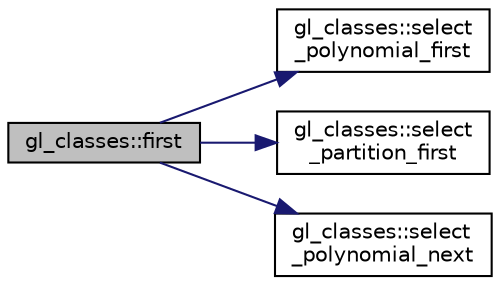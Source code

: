 digraph "gl_classes::first"
{
  edge [fontname="Helvetica",fontsize="10",labelfontname="Helvetica",labelfontsize="10"];
  node [fontname="Helvetica",fontsize="10",shape=record];
  rankdir="LR";
  Node120 [label="gl_classes::first",height=0.2,width=0.4,color="black", fillcolor="grey75", style="filled", fontcolor="black"];
  Node120 -> Node121 [color="midnightblue",fontsize="10",style="solid",fontname="Helvetica"];
  Node121 [label="gl_classes::select\l_polynomial_first",height=0.2,width=0.4,color="black", fillcolor="white", style="filled",URL="$d6/dab/classgl__classes.html#a9d3a3fcb30560a45bad78b67f075a760"];
  Node120 -> Node122 [color="midnightblue",fontsize="10",style="solid",fontname="Helvetica"];
  Node122 [label="gl_classes::select\l_partition_first",height=0.2,width=0.4,color="black", fillcolor="white", style="filled",URL="$d6/dab/classgl__classes.html#a511118c4aa43095abc3c4e903cdca973"];
  Node120 -> Node123 [color="midnightblue",fontsize="10",style="solid",fontname="Helvetica"];
  Node123 [label="gl_classes::select\l_polynomial_next",height=0.2,width=0.4,color="black", fillcolor="white", style="filled",URL="$d6/dab/classgl__classes.html#af02618085f548665644d9e679abb0d1f"];
}
